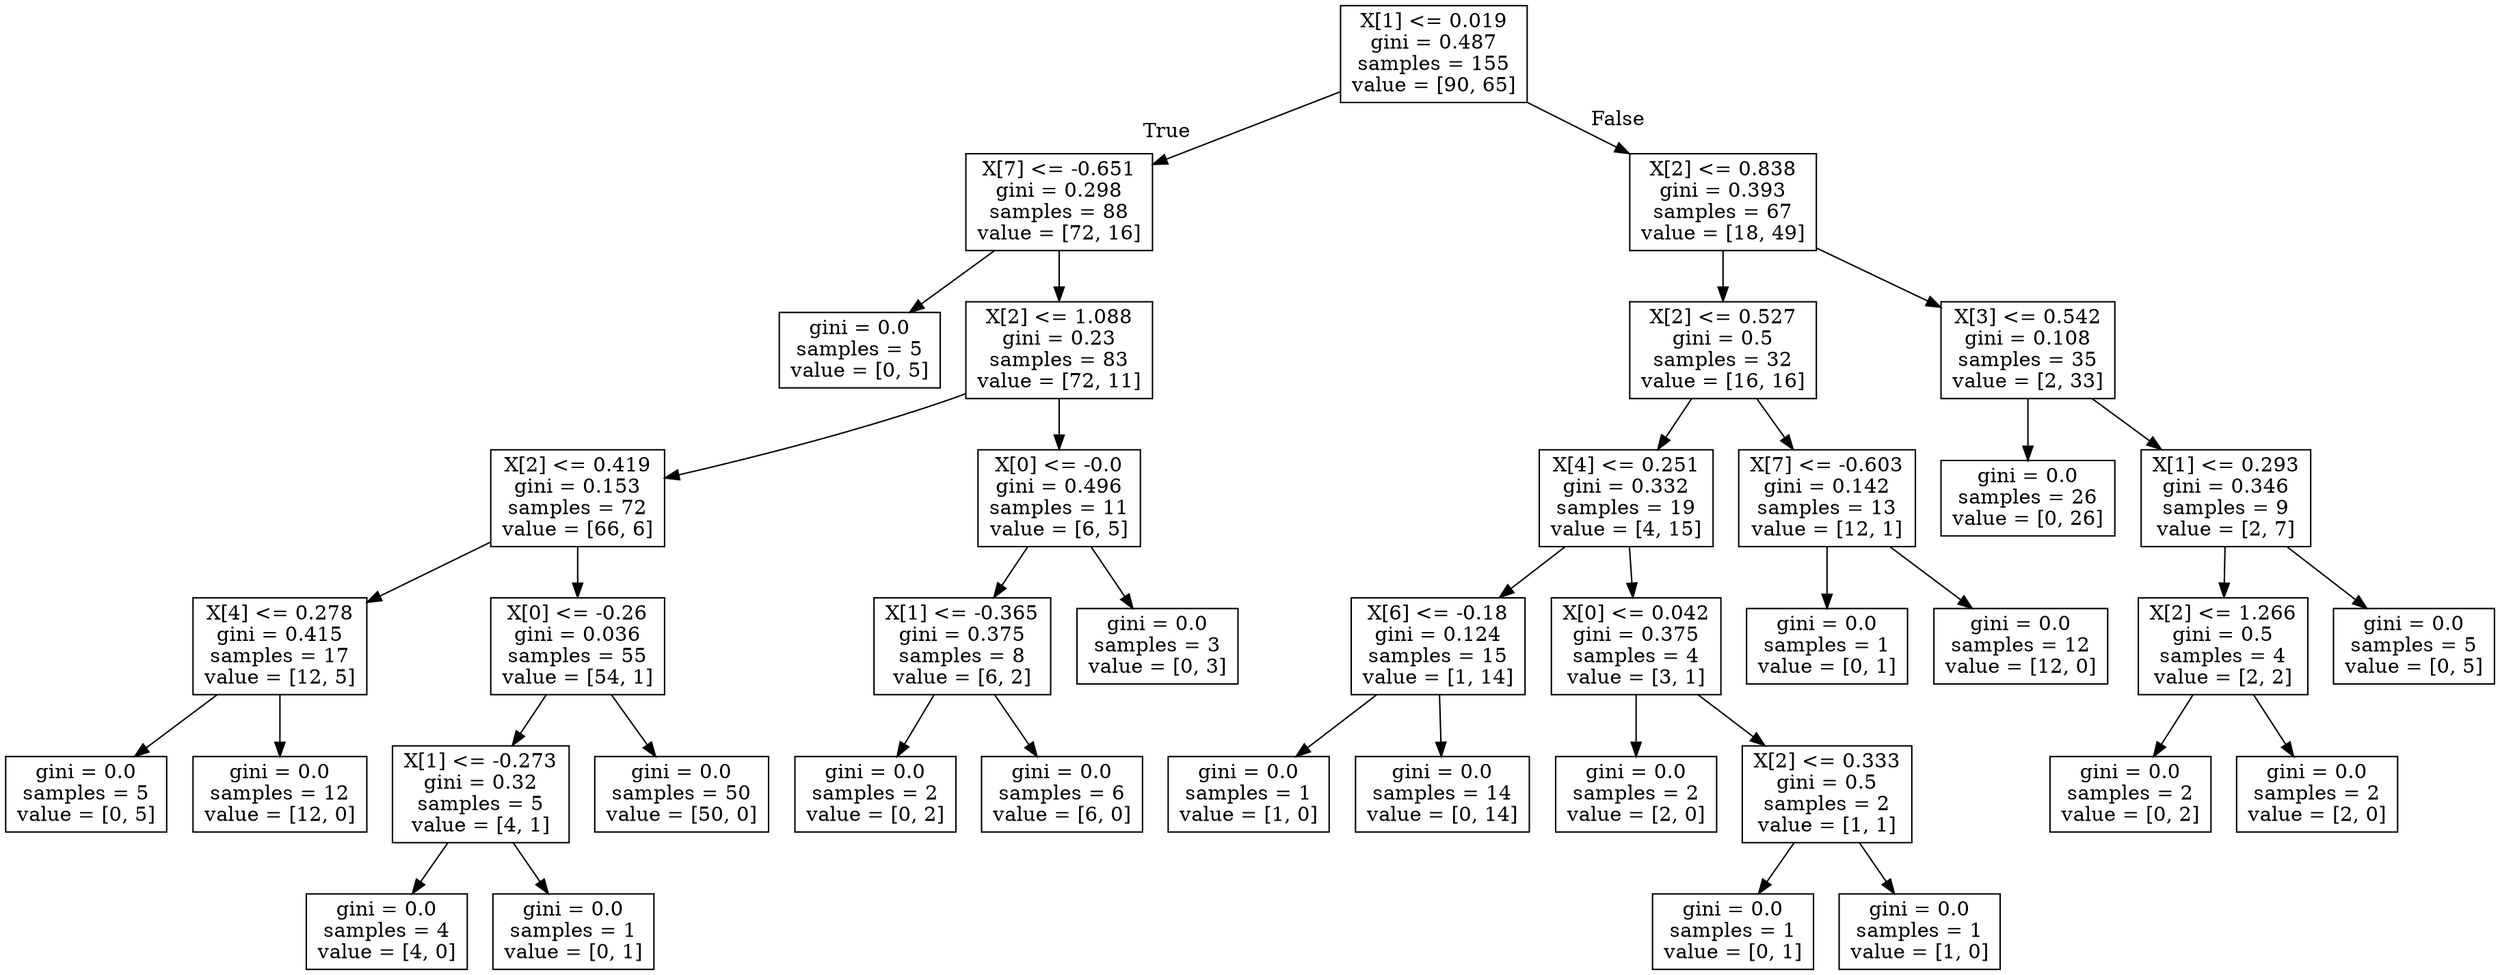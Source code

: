 digraph Tree {
node [shape=box] ;
0 [label="X[1] <= 0.019\ngini = 0.487\nsamples = 155\nvalue = [90, 65]"] ;
1 [label="X[7] <= -0.651\ngini = 0.298\nsamples = 88\nvalue = [72, 16]"] ;
0 -> 1 [labeldistance=2.5, labelangle=45, headlabel="True"] ;
2 [label="gini = 0.0\nsamples = 5\nvalue = [0, 5]"] ;
1 -> 2 ;
3 [label="X[2] <= 1.088\ngini = 0.23\nsamples = 83\nvalue = [72, 11]"] ;
1 -> 3 ;
4 [label="X[2] <= 0.419\ngini = 0.153\nsamples = 72\nvalue = [66, 6]"] ;
3 -> 4 ;
5 [label="X[4] <= 0.278\ngini = 0.415\nsamples = 17\nvalue = [12, 5]"] ;
4 -> 5 ;
6 [label="gini = 0.0\nsamples = 5\nvalue = [0, 5]"] ;
5 -> 6 ;
7 [label="gini = 0.0\nsamples = 12\nvalue = [12, 0]"] ;
5 -> 7 ;
8 [label="X[0] <= -0.26\ngini = 0.036\nsamples = 55\nvalue = [54, 1]"] ;
4 -> 8 ;
9 [label="X[1] <= -0.273\ngini = 0.32\nsamples = 5\nvalue = [4, 1]"] ;
8 -> 9 ;
10 [label="gini = 0.0\nsamples = 4\nvalue = [4, 0]"] ;
9 -> 10 ;
11 [label="gini = 0.0\nsamples = 1\nvalue = [0, 1]"] ;
9 -> 11 ;
12 [label="gini = 0.0\nsamples = 50\nvalue = [50, 0]"] ;
8 -> 12 ;
13 [label="X[0] <= -0.0\ngini = 0.496\nsamples = 11\nvalue = [6, 5]"] ;
3 -> 13 ;
14 [label="X[1] <= -0.365\ngini = 0.375\nsamples = 8\nvalue = [6, 2]"] ;
13 -> 14 ;
15 [label="gini = 0.0\nsamples = 2\nvalue = [0, 2]"] ;
14 -> 15 ;
16 [label="gini = 0.0\nsamples = 6\nvalue = [6, 0]"] ;
14 -> 16 ;
17 [label="gini = 0.0\nsamples = 3\nvalue = [0, 3]"] ;
13 -> 17 ;
18 [label="X[2] <= 0.838\ngini = 0.393\nsamples = 67\nvalue = [18, 49]"] ;
0 -> 18 [labeldistance=2.5, labelangle=-45, headlabel="False"] ;
19 [label="X[2] <= 0.527\ngini = 0.5\nsamples = 32\nvalue = [16, 16]"] ;
18 -> 19 ;
20 [label="X[4] <= 0.251\ngini = 0.332\nsamples = 19\nvalue = [4, 15]"] ;
19 -> 20 ;
21 [label="X[6] <= -0.18\ngini = 0.124\nsamples = 15\nvalue = [1, 14]"] ;
20 -> 21 ;
22 [label="gini = 0.0\nsamples = 1\nvalue = [1, 0]"] ;
21 -> 22 ;
23 [label="gini = 0.0\nsamples = 14\nvalue = [0, 14]"] ;
21 -> 23 ;
24 [label="X[0] <= 0.042\ngini = 0.375\nsamples = 4\nvalue = [3, 1]"] ;
20 -> 24 ;
25 [label="gini = 0.0\nsamples = 2\nvalue = [2, 0]"] ;
24 -> 25 ;
26 [label="X[2] <= 0.333\ngini = 0.5\nsamples = 2\nvalue = [1, 1]"] ;
24 -> 26 ;
27 [label="gini = 0.0\nsamples = 1\nvalue = [0, 1]"] ;
26 -> 27 ;
28 [label="gini = 0.0\nsamples = 1\nvalue = [1, 0]"] ;
26 -> 28 ;
29 [label="X[7] <= -0.603\ngini = 0.142\nsamples = 13\nvalue = [12, 1]"] ;
19 -> 29 ;
30 [label="gini = 0.0\nsamples = 1\nvalue = [0, 1]"] ;
29 -> 30 ;
31 [label="gini = 0.0\nsamples = 12\nvalue = [12, 0]"] ;
29 -> 31 ;
32 [label="X[3] <= 0.542\ngini = 0.108\nsamples = 35\nvalue = [2, 33]"] ;
18 -> 32 ;
33 [label="gini = 0.0\nsamples = 26\nvalue = [0, 26]"] ;
32 -> 33 ;
34 [label="X[1] <= 0.293\ngini = 0.346\nsamples = 9\nvalue = [2, 7]"] ;
32 -> 34 ;
35 [label="X[2] <= 1.266\ngini = 0.5\nsamples = 4\nvalue = [2, 2]"] ;
34 -> 35 ;
36 [label="gini = 0.0\nsamples = 2\nvalue = [0, 2]"] ;
35 -> 36 ;
37 [label="gini = 0.0\nsamples = 2\nvalue = [2, 0]"] ;
35 -> 37 ;
38 [label="gini = 0.0\nsamples = 5\nvalue = [0, 5]"] ;
34 -> 38 ;
}
